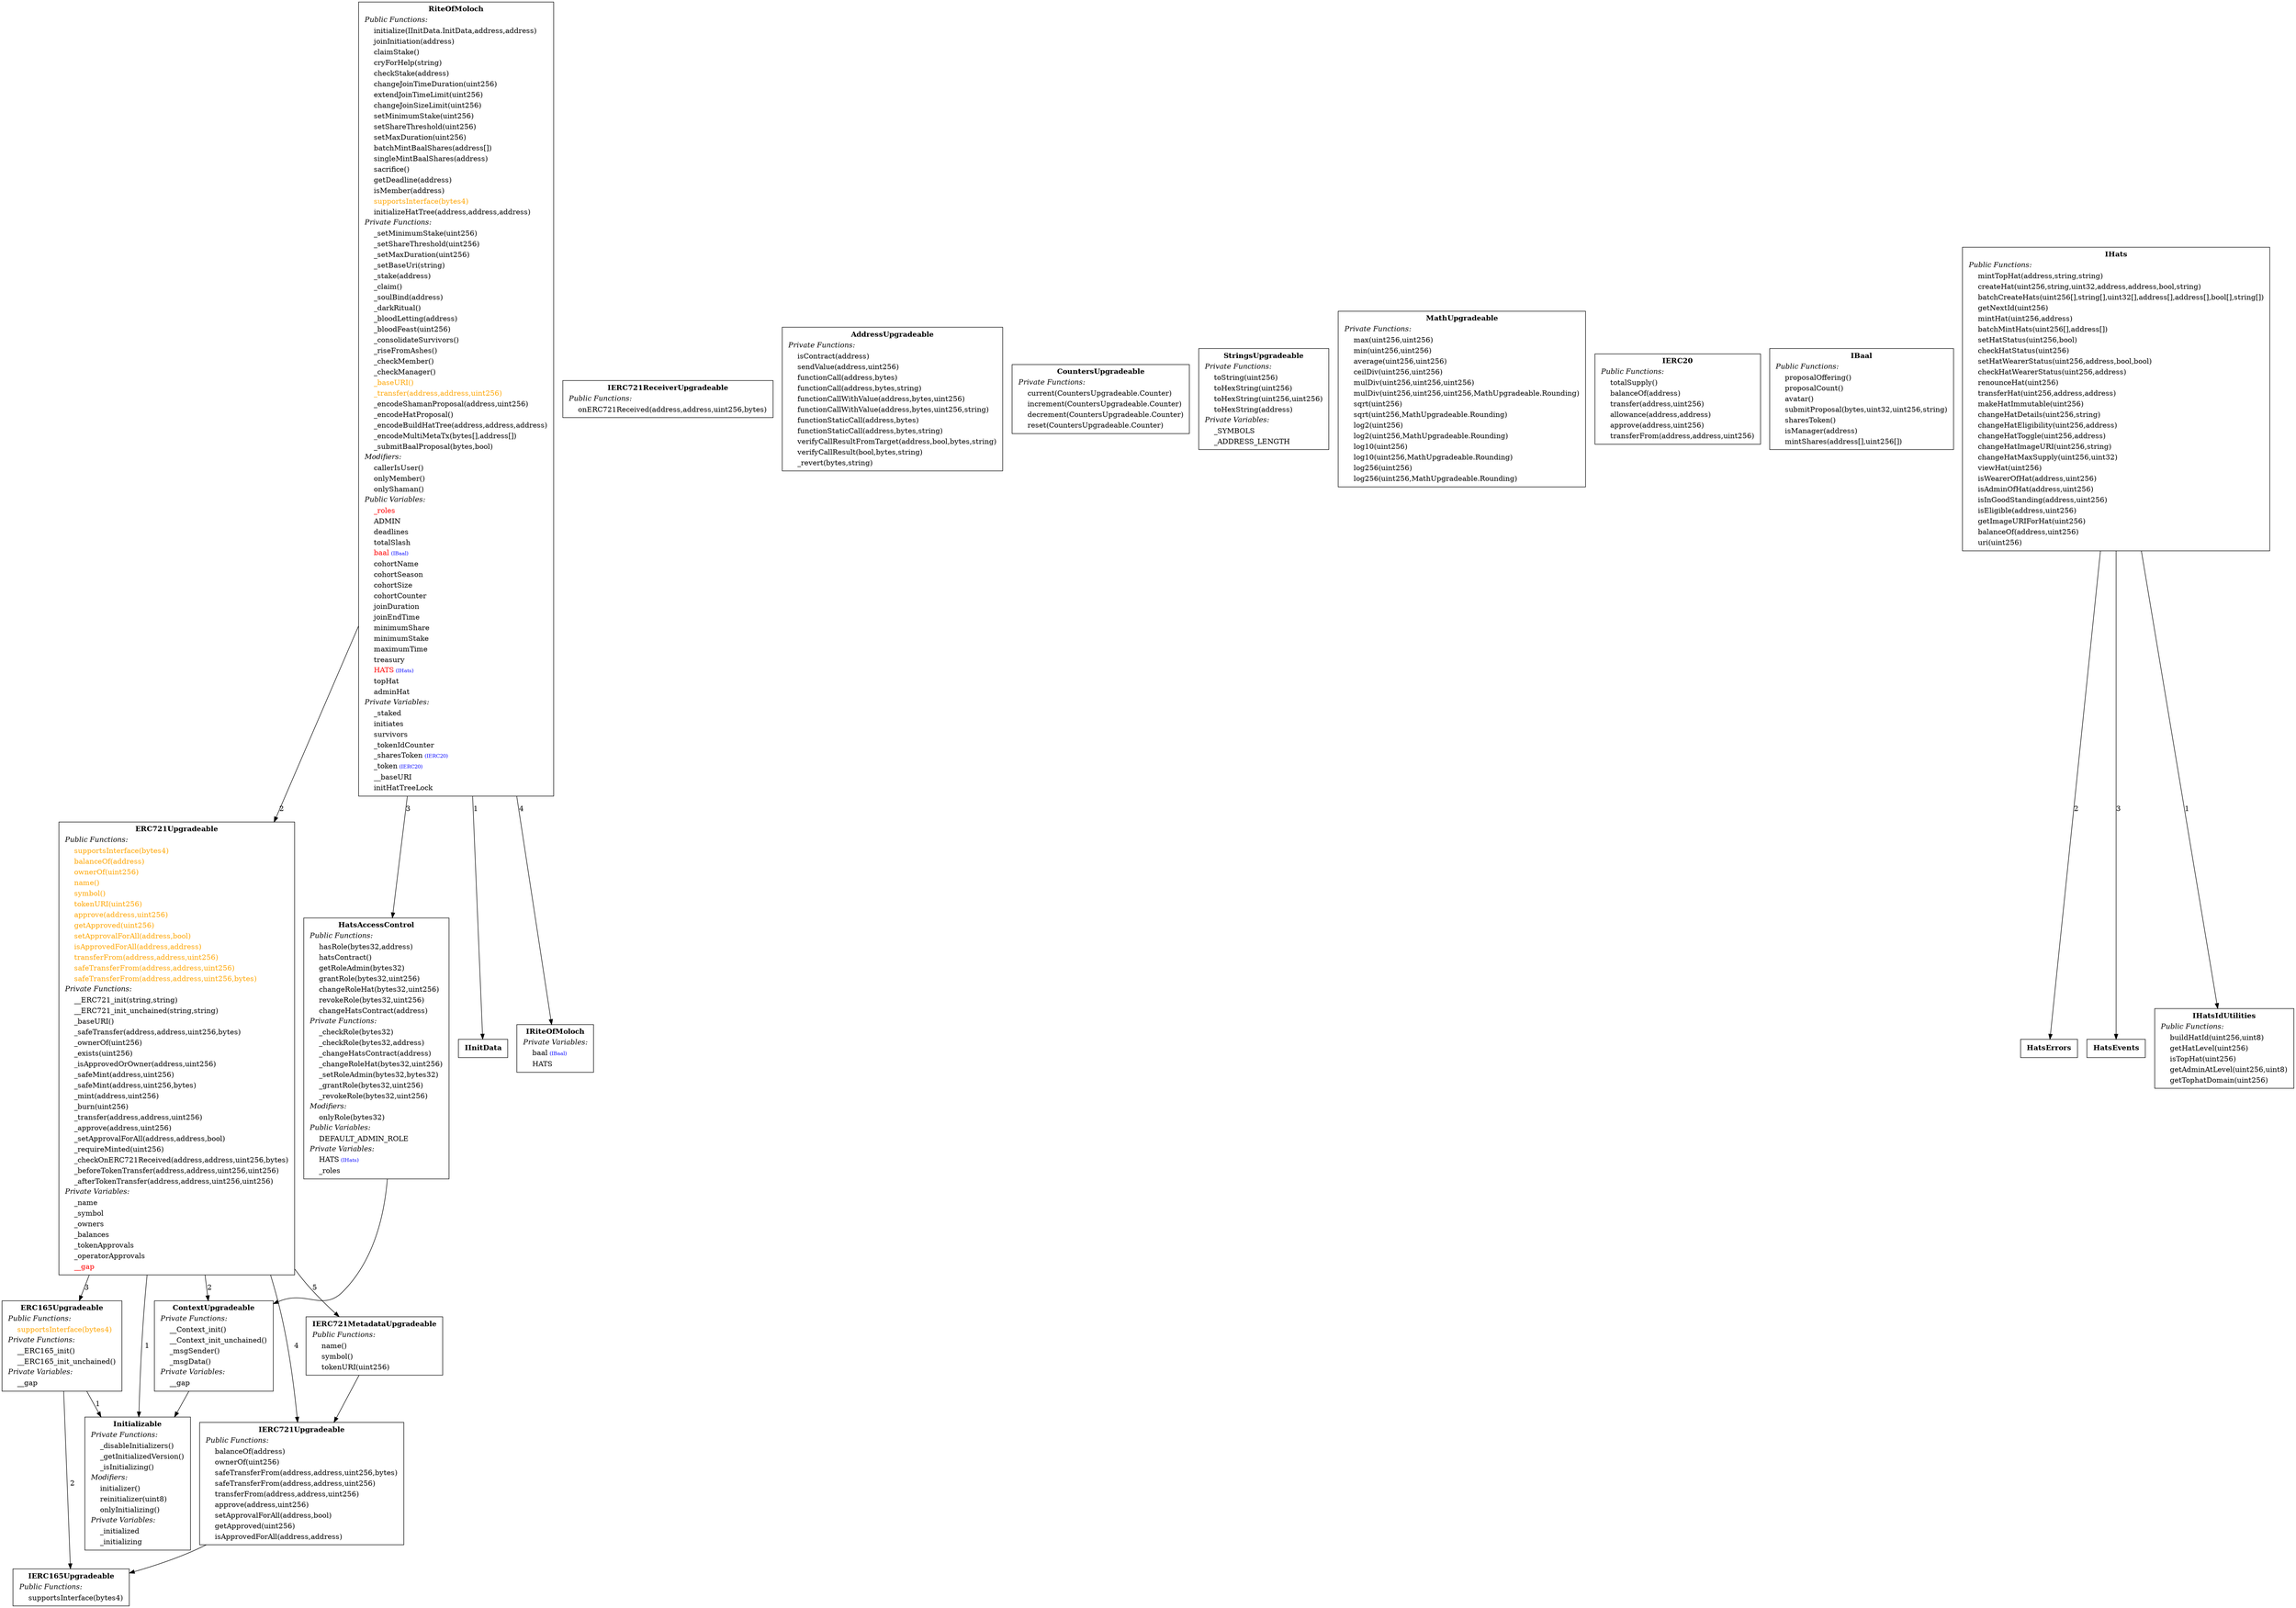digraph "" {
Initializable[shape="box"label=< <TABLE border="0"><TR><TD align="center"><B>Initializable</B></TD></TR><TR><TD align="left"><I>Private Functions:</I></TD></TR><TR><TD align="left">    _disableInitializers()</TD></TR><TR><TD align="left">    _getInitializedVersion()</TD></TR><TR><TD align="left">    _isInitializing()</TD></TR><TR><TD align="left"><I>Modifiers:</I></TD></TR><TR><TD align="left">    initializer()</TD></TR><TR><TD align="left">    reinitializer(uint8)</TD></TR><TR><TD align="left">    onlyInitializing()</TD></TR><TR><TD align="left"><I>Private Variables:</I></TD></TR><TR><TD align="left">    _initialized</TD></TR><TR><TD align="left">    _initializing</TD></TR></TABLE> >];

ERC721Upgradeable -> Initializable [ label="1" ];
ERC721Upgradeable -> ContextUpgradeable [ label="2" ];
ERC721Upgradeable -> ERC165Upgradeable [ label="3" ];
ERC721Upgradeable -> IERC721Upgradeable [ label="4" ];
ERC721Upgradeable -> IERC721MetadataUpgradeable [ label="5" ];
ERC721Upgradeable[shape="box"label=< <TABLE border="0"><TR><TD align="center"><B>ERC721Upgradeable</B></TD></TR><TR><TD align="left"><I>Public Functions:</I></TD></TR><TR><TD align="left"><font color="#FFA500">    supportsInterface(bytes4)</font></TD></TR><TR><TD align="left"><font color="#FFA500">    balanceOf(address)</font></TD></TR><TR><TD align="left"><font color="#FFA500">    ownerOf(uint256)</font></TD></TR><TR><TD align="left"><font color="#FFA500">    name()</font></TD></TR><TR><TD align="left"><font color="#FFA500">    symbol()</font></TD></TR><TR><TD align="left"><font color="#FFA500">    tokenURI(uint256)</font></TD></TR><TR><TD align="left"><font color="#FFA500">    approve(address,uint256)</font></TD></TR><TR><TD align="left"><font color="#FFA500">    getApproved(uint256)</font></TD></TR><TR><TD align="left"><font color="#FFA500">    setApprovalForAll(address,bool)</font></TD></TR><TR><TD align="left"><font color="#FFA500">    isApprovedForAll(address,address)</font></TD></TR><TR><TD align="left"><font color="#FFA500">    transferFrom(address,address,uint256)</font></TD></TR><TR><TD align="left"><font color="#FFA500">    safeTransferFrom(address,address,uint256)</font></TD></TR><TR><TD align="left"><font color="#FFA500">    safeTransferFrom(address,address,uint256,bytes)</font></TD></TR><TR><TD align="left"><I>Private Functions:</I></TD></TR><TR><TD align="left">    __ERC721_init(string,string)</TD></TR><TR><TD align="left">    __ERC721_init_unchained(string,string)</TD></TR><TR><TD align="left">    _baseURI()</TD></TR><TR><TD align="left">    _safeTransfer(address,address,uint256,bytes)</TD></TR><TR><TD align="left">    _ownerOf(uint256)</TD></TR><TR><TD align="left">    _exists(uint256)</TD></TR><TR><TD align="left">    _isApprovedOrOwner(address,uint256)</TD></TR><TR><TD align="left">    _safeMint(address,uint256)</TD></TR><TR><TD align="left">    _safeMint(address,uint256,bytes)</TD></TR><TR><TD align="left">    _mint(address,uint256)</TD></TR><TR><TD align="left">    _burn(uint256)</TD></TR><TR><TD align="left">    _transfer(address,address,uint256)</TD></TR><TR><TD align="left">    _approve(address,uint256)</TD></TR><TR><TD align="left">    _setApprovalForAll(address,address,bool)</TD></TR><TR><TD align="left">    _requireMinted(uint256)</TD></TR><TR><TD align="left">    _checkOnERC721Received(address,address,uint256,bytes)</TD></TR><TR><TD align="left">    _beforeTokenTransfer(address,address,uint256,uint256)</TD></TR><TR><TD align="left">    _afterTokenTransfer(address,address,uint256,uint256)</TD></TR><TR><TD align="left"><I>Private Variables:</I></TD></TR><TR><TD align="left">    _name</TD></TR><TR><TD align="left">    _symbol</TD></TR><TR><TD align="left">    _owners</TD></TR><TR><TD align="left">    _balances</TD></TR><TR><TD align="left">    _tokenApprovals</TD></TR><TR><TD align="left">    _operatorApprovals</TD></TR><TR><TD align="left"><font color="red">    __gap</font></TD></TR></TABLE> >];

IERC721ReceiverUpgradeable[shape="box"label=< <TABLE border="0"><TR><TD align="center"><B>IERC721ReceiverUpgradeable</B></TD></TR><TR><TD align="left"><I>Public Functions:</I></TD></TR><TR><TD align="left">    onERC721Received(address,address,uint256,bytes)</TD></TR></TABLE> >];

IERC721Upgradeable -> IERC165Upgradeable;
IERC721Upgradeable[shape="box"label=< <TABLE border="0"><TR><TD align="center"><B>IERC721Upgradeable</B></TD></TR><TR><TD align="left"><I>Public Functions:</I></TD></TR><TR><TD align="left">    balanceOf(address)</TD></TR><TR><TD align="left">    ownerOf(uint256)</TD></TR><TR><TD align="left">    safeTransferFrom(address,address,uint256,bytes)</TD></TR><TR><TD align="left">    safeTransferFrom(address,address,uint256)</TD></TR><TR><TD align="left">    transferFrom(address,address,uint256)</TD></TR><TR><TD align="left">    approve(address,uint256)</TD></TR><TR><TD align="left">    setApprovalForAll(address,bool)</TD></TR><TR><TD align="left">    getApproved(uint256)</TD></TR><TR><TD align="left">    isApprovedForAll(address,address)</TD></TR></TABLE> >];

IERC721MetadataUpgradeable -> IERC721Upgradeable;
IERC721MetadataUpgradeable[shape="box"label=< <TABLE border="0"><TR><TD align="center"><B>IERC721MetadataUpgradeable</B></TD></TR><TR><TD align="left"><I>Public Functions:</I></TD></TR><TR><TD align="left">    name()</TD></TR><TR><TD align="left">    symbol()</TD></TR><TR><TD align="left">    tokenURI(uint256)</TD></TR></TABLE> >];

AddressUpgradeable[shape="box"label=< <TABLE border="0"><TR><TD align="center"><B>AddressUpgradeable</B></TD></TR><TR><TD align="left"><I>Private Functions:</I></TD></TR><TR><TD align="left">    isContract(address)</TD></TR><TR><TD align="left">    sendValue(address,uint256)</TD></TR><TR><TD align="left">    functionCall(address,bytes)</TD></TR><TR><TD align="left">    functionCall(address,bytes,string)</TD></TR><TR><TD align="left">    functionCallWithValue(address,bytes,uint256)</TD></TR><TR><TD align="left">    functionCallWithValue(address,bytes,uint256,string)</TD></TR><TR><TD align="left">    functionStaticCall(address,bytes)</TD></TR><TR><TD align="left">    functionStaticCall(address,bytes,string)</TD></TR><TR><TD align="left">    verifyCallResultFromTarget(address,bool,bytes,string)</TD></TR><TR><TD align="left">    verifyCallResult(bool,bytes,string)</TD></TR><TR><TD align="left">    _revert(bytes,string)</TD></TR></TABLE> >];

ContextUpgradeable -> Initializable;
ContextUpgradeable[shape="box"label=< <TABLE border="0"><TR><TD align="center"><B>ContextUpgradeable</B></TD></TR><TR><TD align="left"><I>Private Functions:</I></TD></TR><TR><TD align="left">    __Context_init()</TD></TR><TR><TD align="left">    __Context_init_unchained()</TD></TR><TR><TD align="left">    _msgSender()</TD></TR><TR><TD align="left">    _msgData()</TD></TR><TR><TD align="left"><I>Private Variables:</I></TD></TR><TR><TD align="left">    __gap</TD></TR></TABLE> >];

CountersUpgradeable[shape="box"label=< <TABLE border="0"><TR><TD align="center"><B>CountersUpgradeable</B></TD></TR><TR><TD align="left"><I>Private Functions:</I></TD></TR><TR><TD align="left">    current(CountersUpgradeable.Counter)</TD></TR><TR><TD align="left">    increment(CountersUpgradeable.Counter)</TD></TR><TR><TD align="left">    decrement(CountersUpgradeable.Counter)</TD></TR><TR><TD align="left">    reset(CountersUpgradeable.Counter)</TD></TR></TABLE> >];

StringsUpgradeable[shape="box"label=< <TABLE border="0"><TR><TD align="center"><B>StringsUpgradeable</B></TD></TR><TR><TD align="left"><I>Private Functions:</I></TD></TR><TR><TD align="left">    toString(uint256)</TD></TR><TR><TD align="left">    toHexString(uint256)</TD></TR><TR><TD align="left">    toHexString(uint256,uint256)</TD></TR><TR><TD align="left">    toHexString(address)</TD></TR><TR><TD align="left"><I>Private Variables:</I></TD></TR><TR><TD align="left">    _SYMBOLS</TD></TR><TR><TD align="left">    _ADDRESS_LENGTH</TD></TR></TABLE> >];

ERC165Upgradeable -> Initializable [ label="1" ];
ERC165Upgradeable -> IERC165Upgradeable [ label="2" ];
ERC165Upgradeable[shape="box"label=< <TABLE border="0"><TR><TD align="center"><B>ERC165Upgradeable</B></TD></TR><TR><TD align="left"><I>Public Functions:</I></TD></TR><TR><TD align="left"><font color="#FFA500">    supportsInterface(bytes4)</font></TD></TR><TR><TD align="left"><I>Private Functions:</I></TD></TR><TR><TD align="left">    __ERC165_init()</TD></TR><TR><TD align="left">    __ERC165_init_unchained()</TD></TR><TR><TD align="left"><I>Private Variables:</I></TD></TR><TR><TD align="left">    __gap</TD></TR></TABLE> >];

IERC165Upgradeable[shape="box"label=< <TABLE border="0"><TR><TD align="center"><B>IERC165Upgradeable</B></TD></TR><TR><TD align="left"><I>Public Functions:</I></TD></TR><TR><TD align="left">    supportsInterface(bytes4)</TD></TR></TABLE> >];

MathUpgradeable[shape="box"label=< <TABLE border="0"><TR><TD align="center"><B>MathUpgradeable</B></TD></TR><TR><TD align="left"><I>Private Functions:</I></TD></TR><TR><TD align="left">    max(uint256,uint256)</TD></TR><TR><TD align="left">    min(uint256,uint256)</TD></TR><TR><TD align="left">    average(uint256,uint256)</TD></TR><TR><TD align="left">    ceilDiv(uint256,uint256)</TD></TR><TR><TD align="left">    mulDiv(uint256,uint256,uint256)</TD></TR><TR><TD align="left">    mulDiv(uint256,uint256,uint256,MathUpgradeable.Rounding)</TD></TR><TR><TD align="left">    sqrt(uint256)</TD></TR><TR><TD align="left">    sqrt(uint256,MathUpgradeable.Rounding)</TD></TR><TR><TD align="left">    log2(uint256)</TD></TR><TR><TD align="left">    log2(uint256,MathUpgradeable.Rounding)</TD></TR><TR><TD align="left">    log10(uint256)</TD></TR><TR><TD align="left">    log10(uint256,MathUpgradeable.Rounding)</TD></TR><TR><TD align="left">    log256(uint256)</TD></TR><TR><TD align="left">    log256(uint256,MathUpgradeable.Rounding)</TD></TR></TABLE> >];

IERC20[shape="box"label=< <TABLE border="0"><TR><TD align="center"><B>IERC20</B></TD></TR><TR><TD align="left"><I>Public Functions:</I></TD></TR><TR><TD align="left">    totalSupply()</TD></TR><TR><TD align="left">    balanceOf(address)</TD></TR><TR><TD align="left">    transfer(address,uint256)</TD></TR><TR><TD align="left">    allowance(address,address)</TD></TR><TR><TD align="left">    approve(address,uint256)</TD></TR><TR><TD align="left">    transferFrom(address,address,uint256)</TD></TR></TABLE> >];

RiteOfMoloch -> IInitData [ label="1" ];
RiteOfMoloch -> ERC721Upgradeable [ label="2" ];
RiteOfMoloch -> HatsAccessControl [ label="3" ];
RiteOfMoloch -> IRiteOfMoloch [ label="4" ];
RiteOfMoloch[shape="box"label=< <TABLE border="0"><TR><TD align="center"><B>RiteOfMoloch</B></TD></TR><TR><TD align="left"><I>Public Functions:</I></TD></TR><TR><TD align="left">    initialize(IInitData.InitData,address,address)</TD></TR><TR><TD align="left">    joinInitiation(address)</TD></TR><TR><TD align="left">    claimStake()</TD></TR><TR><TD align="left">    cryForHelp(string)</TD></TR><TR><TD align="left">    checkStake(address)</TD></TR><TR><TD align="left">    changeJoinTimeDuration(uint256)</TD></TR><TR><TD align="left">    extendJoinTimeLimit(uint256)</TD></TR><TR><TD align="left">    changeJoinSizeLimit(uint256)</TD></TR><TR><TD align="left">    setMinimumStake(uint256)</TD></TR><TR><TD align="left">    setShareThreshold(uint256)</TD></TR><TR><TD align="left">    setMaxDuration(uint256)</TD></TR><TR><TD align="left">    batchMintBaalShares(address[])</TD></TR><TR><TD align="left">    singleMintBaalShares(address)</TD></TR><TR><TD align="left">    sacrifice()</TD></TR><TR><TD align="left">    getDeadline(address)</TD></TR><TR><TD align="left">    isMember(address)</TD></TR><TR><TD align="left"><font color="#FFA500">    supportsInterface(bytes4)</font></TD></TR><TR><TD align="left">    initializeHatTree(address,address,address)</TD></TR><TR><TD align="left"><I>Private Functions:</I></TD></TR><TR><TD align="left">    _setMinimumStake(uint256)</TD></TR><TR><TD align="left">    _setShareThreshold(uint256)</TD></TR><TR><TD align="left">    _setMaxDuration(uint256)</TD></TR><TR><TD align="left">    _setBaseUri(string)</TD></TR><TR><TD align="left">    _stake(address)</TD></TR><TR><TD align="left">    _claim()</TD></TR><TR><TD align="left">    _soulBind(address)</TD></TR><TR><TD align="left">    _darkRitual()</TD></TR><TR><TD align="left">    _bloodLetting(address)</TD></TR><TR><TD align="left">    _bloodFeast(uint256)</TD></TR><TR><TD align="left">    _consolidateSurvivors()</TD></TR><TR><TD align="left">    _riseFromAshes()</TD></TR><TR><TD align="left">    _checkMember()</TD></TR><TR><TD align="left">    _checkManager()</TD></TR><TR><TD align="left"><font color="#FFA500">    _baseURI()</font></TD></TR><TR><TD align="left"><font color="#FFA500">    _transfer(address,address,uint256)</font></TD></TR><TR><TD align="left">    _encodeShamanProposal(address,uint256)</TD></TR><TR><TD align="left">    _encodeHatProposal()</TD></TR><TR><TD align="left">    _encodeBuildHatTree(address,address,address)</TD></TR><TR><TD align="left">    _encodeMultiMetaTx(bytes[],address[])</TD></TR><TR><TD align="left">    _submitBaalProposal(bytes,bool)</TD></TR><TR><TD align="left"><I>Modifiers:</I></TD></TR><TR><TD align="left">    callerIsUser()</TD></TR><TR><TD align="left">    onlyMember()</TD></TR><TR><TD align="left">    onlyShaman()</TD></TR><TR><TD align="left"><I>Public Variables:</I></TD></TR><TR><TD align="left"><font color="red">    _roles</font></TD></TR><TR><TD align="left">    ADMIN</TD></TR><TR><TD align="left">    deadlines</TD></TR><TR><TD align="left">    totalSlash</TD></TR><TR><TD align="left"><font color="red">    baal</font><font color="blue" POINT-SIZE="10"> (IBaal)</font></TD></TR><TR><TD align="left">    cohortName</TD></TR><TR><TD align="left">    cohortSeason</TD></TR><TR><TD align="left">    cohortSize</TD></TR><TR><TD align="left">    cohortCounter</TD></TR><TR><TD align="left">    joinDuration</TD></TR><TR><TD align="left">    joinEndTime</TD></TR><TR><TD align="left">    minimumShare</TD></TR><TR><TD align="left">    minimumStake</TD></TR><TR><TD align="left">    maximumTime</TD></TR><TR><TD align="left">    treasury</TD></TR><TR><TD align="left"><font color="red">    HATS</font><font color="blue" POINT-SIZE="10"> (IHats)</font></TD></TR><TR><TD align="left">    topHat</TD></TR><TR><TD align="left">    adminHat</TD></TR><TR><TD align="left"><I>Private Variables:</I></TD></TR><TR><TD align="left">    _staked</TD></TR><TR><TD align="left">    initiates</TD></TR><TR><TD align="left">    survivors</TD></TR><TR><TD align="left">    _tokenIdCounter</TD></TR><TR><TD align="left">    _sharesToken<font color="blue" POINT-SIZE="10"> (IERC20)</font></TD></TR><TR><TD align="left">    _token<font color="blue" POINT-SIZE="10"> (IERC20)</font></TD></TR><TR><TD align="left">    __baseURI</TD></TR><TR><TD align="left">    initHatTreeLock</TD></TR></TABLE> >];

IBaal[shape="box"label=< <TABLE border="0"><TR><TD align="center"><B>IBaal</B></TD></TR><TR><TD align="left"><I>Public Functions:</I></TD></TR><TR><TD align="left">    proposalOffering()</TD></TR><TR><TD align="left">    proposalCount()</TD></TR><TR><TD align="left">    avatar()</TD></TR><TR><TD align="left">    submitProposal(bytes,uint32,uint256,string)</TD></TR><TR><TD align="left">    sharesToken()</TD></TR><TR><TD align="left">    isManager(address)</TD></TR><TR><TD align="left">    mintShares(address[],uint256[])</TD></TR></TABLE> >];

HatsAccessControl -> ContextUpgradeable;
HatsAccessControl[shape="box"label=< <TABLE border="0"><TR><TD align="center"><B>HatsAccessControl</B></TD></TR><TR><TD align="left"><I>Public Functions:</I></TD></TR><TR><TD align="left">    hasRole(bytes32,address)</TD></TR><TR><TD align="left">    hatsContract()</TD></TR><TR><TD align="left">    getRoleAdmin(bytes32)</TD></TR><TR><TD align="left">    grantRole(bytes32,uint256)</TD></TR><TR><TD align="left">    changeRoleHat(bytes32,uint256)</TD></TR><TR><TD align="left">    revokeRole(bytes32,uint256)</TD></TR><TR><TD align="left">    changeHatsContract(address)</TD></TR><TR><TD align="left"><I>Private Functions:</I></TD></TR><TR><TD align="left">    _checkRole(bytes32)</TD></TR><TR><TD align="left">    _checkRole(bytes32,address)</TD></TR><TR><TD align="left">    _changeHatsContract(address)</TD></TR><TR><TD align="left">    _changeRoleHat(bytes32,uint256)</TD></TR><TR><TD align="left">    _setRoleAdmin(bytes32,bytes32)</TD></TR><TR><TD align="left">    _grantRole(bytes32,uint256)</TD></TR><TR><TD align="left">    _revokeRole(bytes32,uint256)</TD></TR><TR><TD align="left"><I>Modifiers:</I></TD></TR><TR><TD align="left">    onlyRole(bytes32)</TD></TR><TR><TD align="left"><I>Public Variables:</I></TD></TR><TR><TD align="left">    DEFAULT_ADMIN_ROLE</TD></TR><TR><TD align="left"><I>Private Variables:</I></TD></TR><TR><TD align="left">    HATS<font color="blue" POINT-SIZE="10"> (IHats)</font></TD></TR><TR><TD align="left">    _roles</TD></TR></TABLE> >];

HatsErrors[shape="box"label=< <TABLE border="0"><TR><TD align="center"><B>HatsErrors</B></TD></TR></TABLE> >];

HatsEvents[shape="box"label=< <TABLE border="0"><TR><TD align="center"><B>HatsEvents</B></TD></TR></TABLE> >];

IHatsIdUtilities[shape="box"label=< <TABLE border="0"><TR><TD align="center"><B>IHatsIdUtilities</B></TD></TR><TR><TD align="left"><I>Public Functions:</I></TD></TR><TR><TD align="left">    buildHatId(uint256,uint8)</TD></TR><TR><TD align="left">    getHatLevel(uint256)</TD></TR><TR><TD align="left">    isTopHat(uint256)</TD></TR><TR><TD align="left">    getAdminAtLevel(uint256,uint8)</TD></TR><TR><TD align="left">    getTophatDomain(uint256)</TD></TR></TABLE> >];

IHats -> IHatsIdUtilities [ label="1" ];
IHats -> HatsErrors [ label="2" ];
IHats -> HatsEvents [ label="3" ];
IHats[shape="box"label=< <TABLE border="0"><TR><TD align="center"><B>IHats</B></TD></TR><TR><TD align="left"><I>Public Functions:</I></TD></TR><TR><TD align="left">    mintTopHat(address,string,string)</TD></TR><TR><TD align="left">    createHat(uint256,string,uint32,address,address,bool,string)</TD></TR><TR><TD align="left">    batchCreateHats(uint256[],string[],uint32[],address[],address[],bool[],string[])</TD></TR><TR><TD align="left">    getNextId(uint256)</TD></TR><TR><TD align="left">    mintHat(uint256,address)</TD></TR><TR><TD align="left">    batchMintHats(uint256[],address[])</TD></TR><TR><TD align="left">    setHatStatus(uint256,bool)</TD></TR><TR><TD align="left">    checkHatStatus(uint256)</TD></TR><TR><TD align="left">    setHatWearerStatus(uint256,address,bool,bool)</TD></TR><TR><TD align="left">    checkHatWearerStatus(uint256,address)</TD></TR><TR><TD align="left">    renounceHat(uint256)</TD></TR><TR><TD align="left">    transferHat(uint256,address,address)</TD></TR><TR><TD align="left">    makeHatImmutable(uint256)</TD></TR><TR><TD align="left">    changeHatDetails(uint256,string)</TD></TR><TR><TD align="left">    changeHatEligibility(uint256,address)</TD></TR><TR><TD align="left">    changeHatToggle(uint256,address)</TD></TR><TR><TD align="left">    changeHatImageURI(uint256,string)</TD></TR><TR><TD align="left">    changeHatMaxSupply(uint256,uint32)</TD></TR><TR><TD align="left">    viewHat(uint256)</TD></TR><TR><TD align="left">    isWearerOfHat(address,uint256)</TD></TR><TR><TD align="left">    isAdminOfHat(address,uint256)</TD></TR><TR><TD align="left">    isInGoodStanding(address,uint256)</TD></TR><TR><TD align="left">    isEligible(address,uint256)</TD></TR><TR><TD align="left">    getImageURIForHat(uint256)</TD></TR><TR><TD align="left">    balanceOf(address,uint256)</TD></TR><TR><TD align="left">    uri(uint256)</TD></TR></TABLE> >];

IInitData[shape="box"label=< <TABLE border="0"><TR><TD align="center"><B>IInitData</B></TD></TR></TABLE> >];

IRiteOfMoloch[shape="box"label=< <TABLE border="0"><TR><TD align="center"><B>IRiteOfMoloch</B></TD></TR><TR><TD align="left"><I>Private Variables:</I></TD></TR><TR><TD align="left">    baal<font color="blue" POINT-SIZE="10"> (IBaal)</font></TD></TR><TR><TD align="left">    HATS</TD></TR></TABLE> >];

}